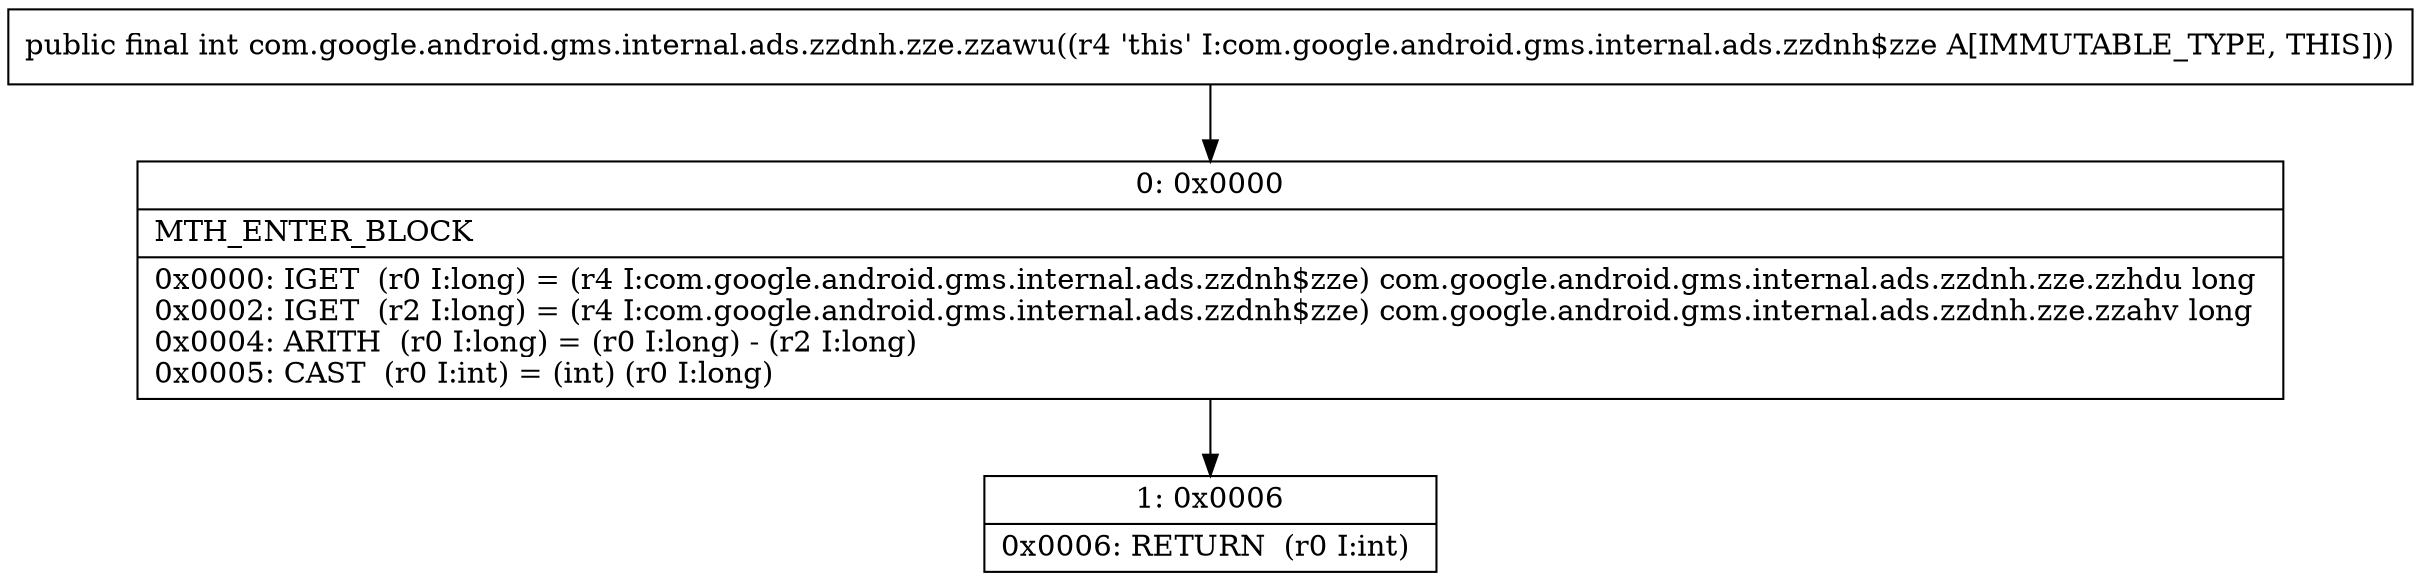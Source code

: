 digraph "CFG forcom.google.android.gms.internal.ads.zzdnh.zze.zzawu()I" {
Node_0 [shape=record,label="{0\:\ 0x0000|MTH_ENTER_BLOCK\l|0x0000: IGET  (r0 I:long) = (r4 I:com.google.android.gms.internal.ads.zzdnh$zze) com.google.android.gms.internal.ads.zzdnh.zze.zzhdu long \l0x0002: IGET  (r2 I:long) = (r4 I:com.google.android.gms.internal.ads.zzdnh$zze) com.google.android.gms.internal.ads.zzdnh.zze.zzahv long \l0x0004: ARITH  (r0 I:long) = (r0 I:long) \- (r2 I:long) \l0x0005: CAST  (r0 I:int) = (int) (r0 I:long) \l}"];
Node_1 [shape=record,label="{1\:\ 0x0006|0x0006: RETURN  (r0 I:int) \l}"];
MethodNode[shape=record,label="{public final int com.google.android.gms.internal.ads.zzdnh.zze.zzawu((r4 'this' I:com.google.android.gms.internal.ads.zzdnh$zze A[IMMUTABLE_TYPE, THIS])) }"];
MethodNode -> Node_0;
Node_0 -> Node_1;
}


